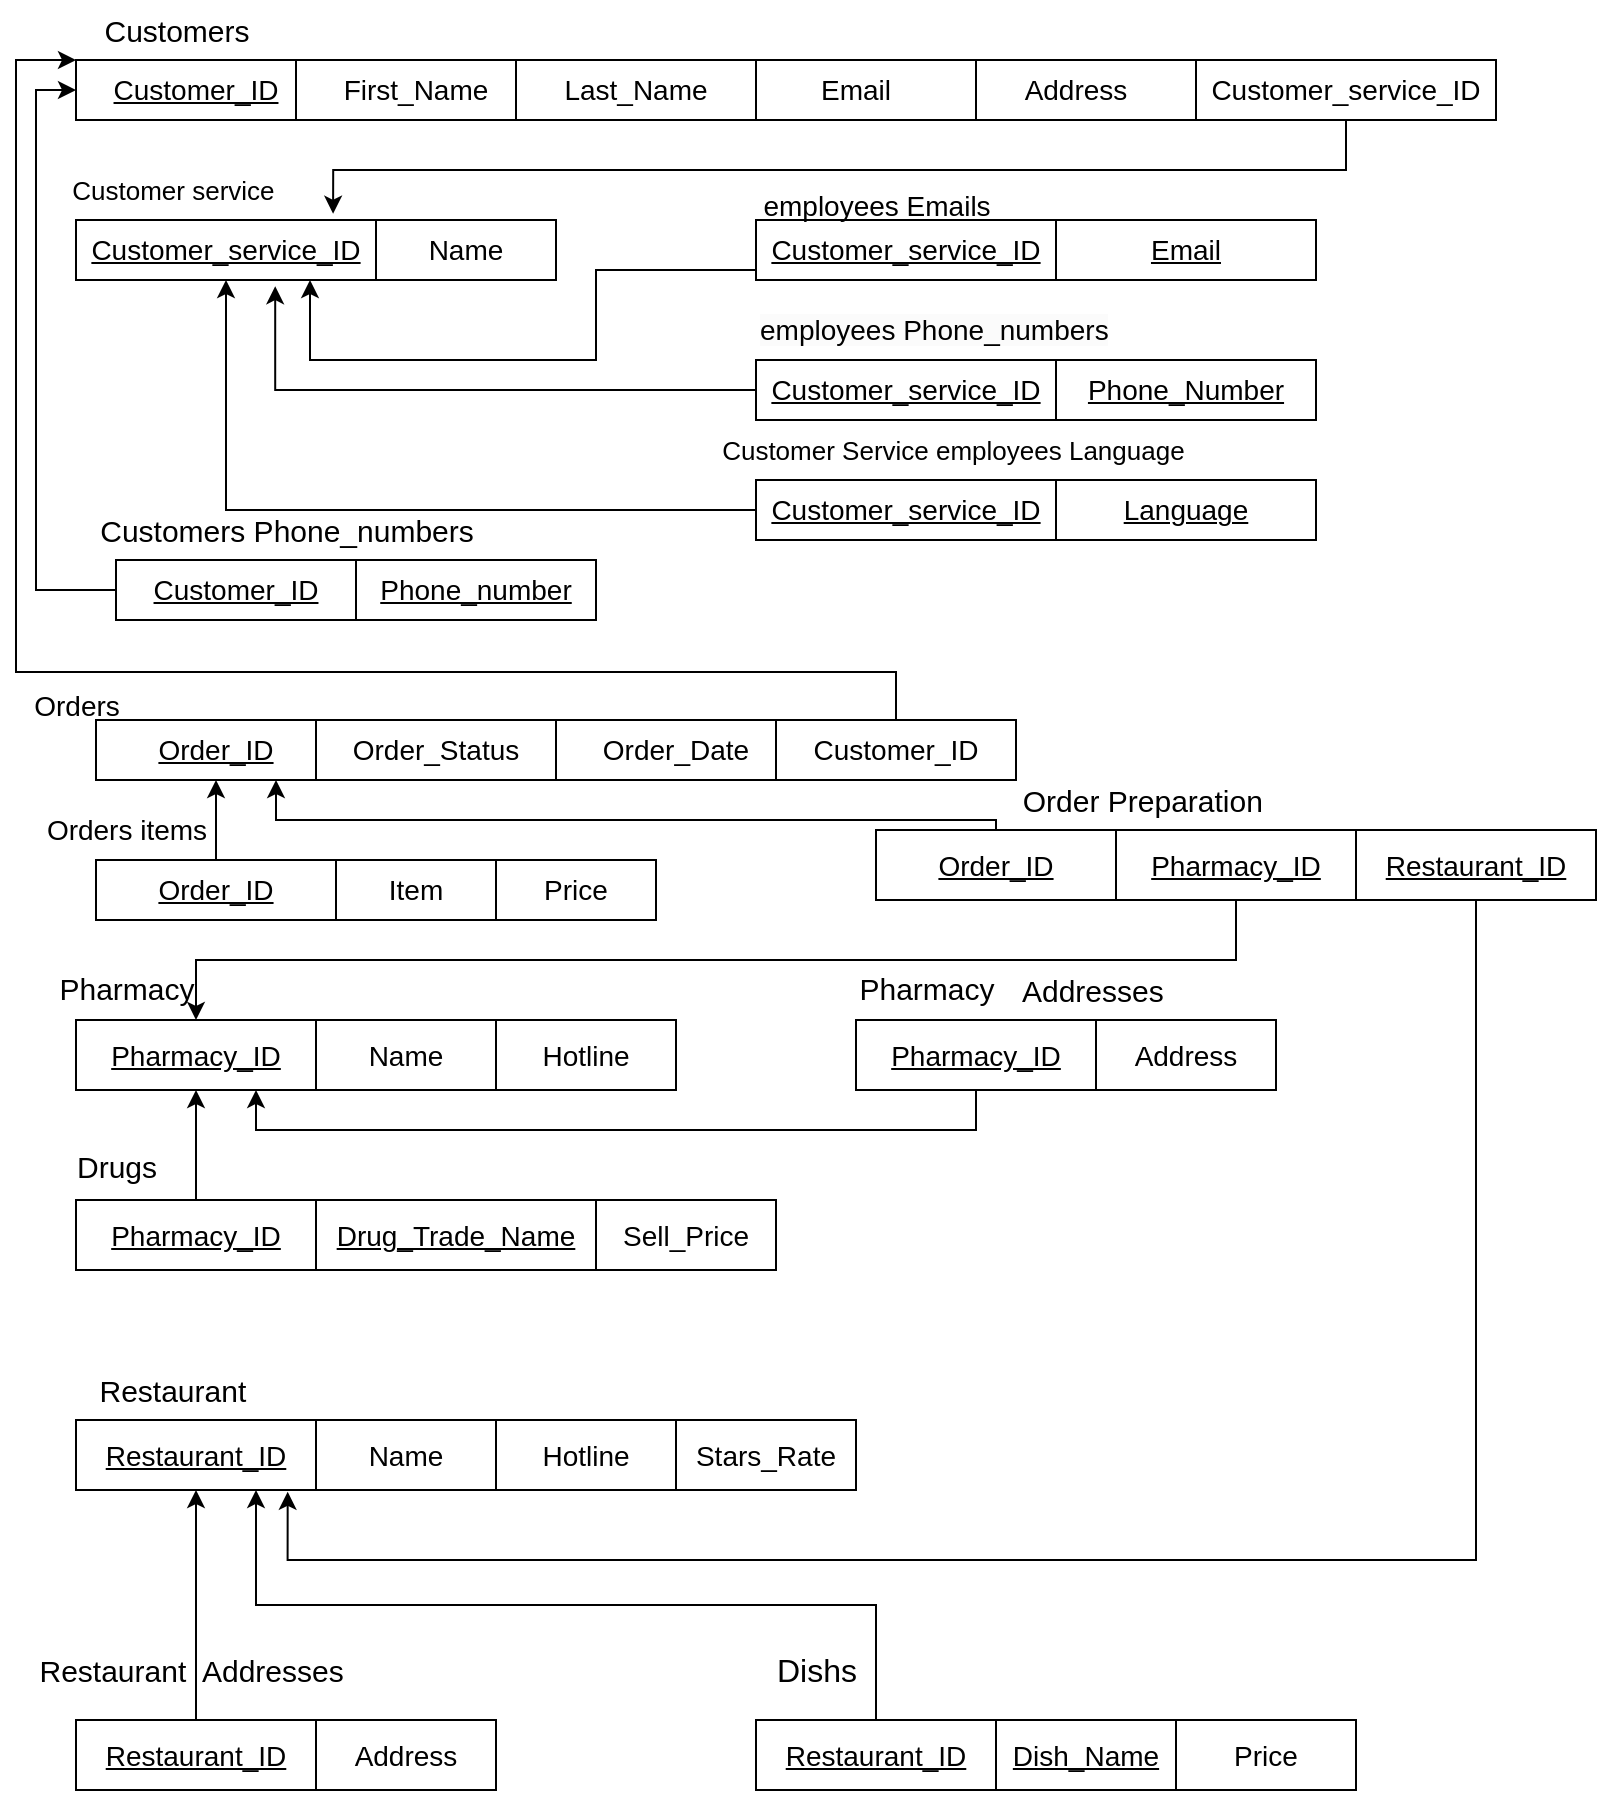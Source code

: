<mxfile version="22.1.3" type="device">
  <diagram name="Page-1" id="_fEqKa30JmQ6TdLn7bgj">
    <mxGraphModel dx="1310" dy="669" grid="1" gridSize="10" guides="1" tooltips="1" connect="1" arrows="1" fold="1" page="1" pageScale="1" pageWidth="827" pageHeight="1169" math="0" shadow="0">
      <root>
        <mxCell id="0" />
        <mxCell id="1" parent="0" />
        <mxCell id="rqSCRaX1qZzWZmFZ8lpy-1" value="&lt;u&gt;&lt;font style=&quot;font-size: 14px;&quot;&gt;Customer_ID&lt;/font&gt;&lt;/u&gt;" style="rounded=0;whiteSpace=wrap;html=1;" vertex="1" parent="1">
          <mxGeometry x="40" y="50" width="120" height="30" as="geometry" />
        </mxCell>
        <mxCell id="rqSCRaX1qZzWZmFZ8lpy-2" value="&lt;font style=&quot;font-size: 14px;&quot;&gt;First_Name&lt;/font&gt;" style="rounded=0;whiteSpace=wrap;html=1;" vertex="1" parent="1">
          <mxGeometry x="150" y="50" width="120" height="30" as="geometry" />
        </mxCell>
        <mxCell id="rqSCRaX1qZzWZmFZ8lpy-97" style="edgeStyle=orthogonalEdgeStyle;rounded=0;orthogonalLoop=1;jettySize=auto;html=1;exitX=0.5;exitY=1;exitDx=0;exitDy=0;entryX=0.857;entryY=-0.104;entryDx=0;entryDy=0;entryPerimeter=0;" edge="1" parent="1" source="rqSCRaX1qZzWZmFZ8lpy-3" target="rqSCRaX1qZzWZmFZ8lpy-10">
          <mxGeometry relative="1" as="geometry">
            <mxPoint x="674.895" y="100" as="targetPoint" />
          </mxGeometry>
        </mxCell>
        <mxCell id="rqSCRaX1qZzWZmFZ8lpy-3" value="&lt;font style=&quot;font-size: 14px;&quot;&gt;Customer_service_ID&lt;/font&gt;" style="rounded=0;whiteSpace=wrap;html=1;" vertex="1" parent="1">
          <mxGeometry x="600" y="50" width="150" height="30" as="geometry" />
        </mxCell>
        <mxCell id="rqSCRaX1qZzWZmFZ8lpy-4" value="&lt;font style=&quot;font-size: 14px;&quot;&gt;Address&lt;/font&gt;" style="rounded=0;whiteSpace=wrap;html=1;" vertex="1" parent="1">
          <mxGeometry x="480" y="50" width="120" height="30" as="geometry" />
        </mxCell>
        <mxCell id="rqSCRaX1qZzWZmFZ8lpy-5" value="&lt;font style=&quot;font-size: 14px;&quot;&gt;Email&lt;/font&gt;" style="rounded=0;whiteSpace=wrap;html=1;" vertex="1" parent="1">
          <mxGeometry x="370" y="50" width="120" height="30" as="geometry" />
        </mxCell>
        <mxCell id="rqSCRaX1qZzWZmFZ8lpy-6" value="&lt;font style=&quot;font-size: 14px;&quot;&gt;Last_Name&lt;/font&gt;" style="rounded=0;whiteSpace=wrap;html=1;" vertex="1" parent="1">
          <mxGeometry x="260" y="50" width="120" height="30" as="geometry" />
        </mxCell>
        <mxCell id="rqSCRaX1qZzWZmFZ8lpy-8" style="edgeStyle=orthogonalEdgeStyle;rounded=0;orthogonalLoop=1;jettySize=auto;html=1;exitX=0.5;exitY=1;exitDx=0;exitDy=0;" edge="1" parent="1" source="rqSCRaX1qZzWZmFZ8lpy-4" target="rqSCRaX1qZzWZmFZ8lpy-4">
          <mxGeometry relative="1" as="geometry" />
        </mxCell>
        <mxCell id="rqSCRaX1qZzWZmFZ8lpy-10" value="&lt;u&gt;&lt;font style=&quot;font-size: 14px;&quot;&gt;Customer_service_ID&lt;/font&gt;&lt;/u&gt;" style="rounded=0;whiteSpace=wrap;html=1;" vertex="1" parent="1">
          <mxGeometry x="40" y="130" width="150" height="30" as="geometry" />
        </mxCell>
        <mxCell id="rqSCRaX1qZzWZmFZ8lpy-11" value="&lt;font style=&quot;font-size: 14px;&quot;&gt;Name&lt;/font&gt;" style="rounded=0;whiteSpace=wrap;html=1;" vertex="1" parent="1">
          <mxGeometry x="190" y="130" width="90" height="30" as="geometry" />
        </mxCell>
        <mxCell id="rqSCRaX1qZzWZmFZ8lpy-21" style="edgeStyle=orthogonalEdgeStyle;rounded=0;orthogonalLoop=1;jettySize=auto;html=1;exitX=0;exitY=0.5;exitDx=0;exitDy=0;" edge="1" parent="1" source="rqSCRaX1qZzWZmFZ8lpy-13" target="rqSCRaX1qZzWZmFZ8lpy-10">
          <mxGeometry relative="1" as="geometry">
            <mxPoint x="157" y="180" as="targetPoint" />
            <Array as="points">
              <mxPoint x="300" y="155" />
              <mxPoint x="300" y="200" />
              <mxPoint x="157" y="200" />
            </Array>
          </mxGeometry>
        </mxCell>
        <mxCell id="rqSCRaX1qZzWZmFZ8lpy-13" value="&lt;u&gt;&lt;font style=&quot;font-size: 14px;&quot;&gt;Customer_service_ID&lt;/font&gt;&lt;/u&gt;" style="rounded=0;whiteSpace=wrap;html=1;" vertex="1" parent="1">
          <mxGeometry x="380" y="130" width="150" height="30" as="geometry" />
        </mxCell>
        <mxCell id="rqSCRaX1qZzWZmFZ8lpy-23" style="edgeStyle=orthogonalEdgeStyle;rounded=0;orthogonalLoop=1;jettySize=auto;html=1;entryX=0.5;entryY=1;entryDx=0;entryDy=0;" edge="1" parent="1" source="rqSCRaX1qZzWZmFZ8lpy-14" target="rqSCRaX1qZzWZmFZ8lpy-10">
          <mxGeometry relative="1" as="geometry">
            <mxPoint x="130.0" y="265.0" as="targetPoint" />
          </mxGeometry>
        </mxCell>
        <mxCell id="rqSCRaX1qZzWZmFZ8lpy-14" value="&lt;u&gt;&lt;font style=&quot;font-size: 14px;&quot;&gt;Customer_service_ID&lt;/font&gt;&lt;/u&gt;" style="rounded=0;whiteSpace=wrap;html=1;" vertex="1" parent="1">
          <mxGeometry x="380" y="260" width="150" height="30" as="geometry" />
        </mxCell>
        <mxCell id="rqSCRaX1qZzWZmFZ8lpy-22" style="edgeStyle=orthogonalEdgeStyle;rounded=0;orthogonalLoop=1;jettySize=auto;html=1;exitX=0;exitY=0.5;exitDx=0;exitDy=0;entryX=0.664;entryY=1.104;entryDx=0;entryDy=0;entryPerimeter=0;" edge="1" parent="1" source="rqSCRaX1qZzWZmFZ8lpy-17" target="rqSCRaX1qZzWZmFZ8lpy-10">
          <mxGeometry relative="1" as="geometry">
            <mxPoint x="140.0" y="205.421" as="targetPoint" />
          </mxGeometry>
        </mxCell>
        <mxCell id="rqSCRaX1qZzWZmFZ8lpy-17" value="&lt;u&gt;&lt;font style=&quot;font-size: 14px;&quot;&gt;Customer_service_ID&lt;/font&gt;&lt;/u&gt;" style="rounded=0;whiteSpace=wrap;html=1;" vertex="1" parent="1">
          <mxGeometry x="380" y="200" width="150" height="30" as="geometry" />
        </mxCell>
        <mxCell id="rqSCRaX1qZzWZmFZ8lpy-18" value="&lt;u&gt;&lt;font style=&quot;font-size: 14px;&quot;&gt;Email&lt;/font&gt;&lt;/u&gt;" style="rounded=0;whiteSpace=wrap;html=1;" vertex="1" parent="1">
          <mxGeometry x="530" y="130" width="130" height="30" as="geometry" />
        </mxCell>
        <mxCell id="rqSCRaX1qZzWZmFZ8lpy-19" value="&lt;u&gt;&lt;font style=&quot;font-size: 14px;&quot;&gt;Phone_Number&lt;/font&gt;&lt;/u&gt;" style="rounded=0;whiteSpace=wrap;html=1;" vertex="1" parent="1">
          <mxGeometry x="530" y="200" width="130" height="30" as="geometry" />
        </mxCell>
        <mxCell id="rqSCRaX1qZzWZmFZ8lpy-20" value="&lt;u&gt;&lt;font style=&quot;font-size: 14px;&quot;&gt;Language&lt;/font&gt;&lt;/u&gt;" style="rounded=0;whiteSpace=wrap;html=1;" vertex="1" parent="1">
          <mxGeometry x="530" y="260" width="130" height="30" as="geometry" />
        </mxCell>
        <mxCell id="rqSCRaX1qZzWZmFZ8lpy-26" style="edgeStyle=orthogonalEdgeStyle;rounded=0;orthogonalLoop=1;jettySize=auto;html=1;exitX=0;exitY=0.5;exitDx=0;exitDy=0;entryX=0;entryY=0.5;entryDx=0;entryDy=0;" edge="1" parent="1" source="rqSCRaX1qZzWZmFZ8lpy-24" target="rqSCRaX1qZzWZmFZ8lpy-1">
          <mxGeometry relative="1" as="geometry">
            <mxPoint x="30" y="70" as="targetPoint" />
          </mxGeometry>
        </mxCell>
        <mxCell id="rqSCRaX1qZzWZmFZ8lpy-24" value="&lt;u&gt;&lt;font style=&quot;font-size: 14px;&quot;&gt;Customer_ID&lt;/font&gt;&lt;/u&gt;" style="rounded=0;whiteSpace=wrap;html=1;" vertex="1" parent="1">
          <mxGeometry x="60" y="300" width="120" height="30" as="geometry" />
        </mxCell>
        <mxCell id="rqSCRaX1qZzWZmFZ8lpy-25" value="&lt;u&gt;&lt;font style=&quot;font-size: 14px;&quot;&gt;Phone_number&lt;/font&gt;&lt;/u&gt;" style="rounded=0;whiteSpace=wrap;html=1;" vertex="1" parent="1">
          <mxGeometry x="180" y="300" width="120" height="30" as="geometry" />
        </mxCell>
        <mxCell id="rqSCRaX1qZzWZmFZ8lpy-27" value="&lt;u&gt;&lt;font style=&quot;font-size: 14px;&quot;&gt;Order_ID&lt;/font&gt;&lt;/u&gt;" style="rounded=0;whiteSpace=wrap;html=1;" vertex="1" parent="1">
          <mxGeometry x="50" y="380" width="120" height="30" as="geometry" />
        </mxCell>
        <mxCell id="rqSCRaX1qZzWZmFZ8lpy-29" value="&lt;font style=&quot;font-size: 14px;&quot;&gt;Order_Status&lt;/font&gt;" style="rounded=0;whiteSpace=wrap;html=1;" vertex="1" parent="1">
          <mxGeometry x="160" y="380" width="120" height="30" as="geometry" />
        </mxCell>
        <mxCell id="rqSCRaX1qZzWZmFZ8lpy-30" value="&lt;font style=&quot;font-size: 14px;&quot;&gt;Order_Date&lt;/font&gt;" style="rounded=0;whiteSpace=wrap;html=1;" vertex="1" parent="1">
          <mxGeometry x="280" y="380" width="120" height="30" as="geometry" />
        </mxCell>
        <mxCell id="rqSCRaX1qZzWZmFZ8lpy-32" style="edgeStyle=orthogonalEdgeStyle;rounded=0;orthogonalLoop=1;jettySize=auto;html=1;exitX=0.5;exitY=0;exitDx=0;exitDy=0;entryX=0;entryY=0;entryDx=0;entryDy=0;" edge="1" parent="1" source="rqSCRaX1qZzWZmFZ8lpy-31" target="rqSCRaX1qZzWZmFZ8lpy-1">
          <mxGeometry relative="1" as="geometry">
            <mxPoint x="10" y="330" as="targetPoint" />
            <Array as="points">
              <mxPoint x="450" y="356" />
              <mxPoint x="10" y="356" />
              <mxPoint x="10" y="50" />
            </Array>
          </mxGeometry>
        </mxCell>
        <mxCell id="rqSCRaX1qZzWZmFZ8lpy-31" value="&lt;font style=&quot;font-size: 14px;&quot;&gt;Customer_ID&lt;/font&gt;" style="rounded=0;whiteSpace=wrap;html=1;" vertex="1" parent="1">
          <mxGeometry x="390" y="380" width="120" height="30" as="geometry" />
        </mxCell>
        <mxCell id="rqSCRaX1qZzWZmFZ8lpy-34" style="edgeStyle=orthogonalEdgeStyle;rounded=0;orthogonalLoop=1;jettySize=auto;html=1;exitX=0.5;exitY=0;exitDx=0;exitDy=0;entryX=0.5;entryY=1;entryDx=0;entryDy=0;" edge="1" parent="1" source="rqSCRaX1qZzWZmFZ8lpy-33" target="rqSCRaX1qZzWZmFZ8lpy-27">
          <mxGeometry relative="1" as="geometry" />
        </mxCell>
        <mxCell id="rqSCRaX1qZzWZmFZ8lpy-33" value="&lt;u&gt;&lt;font style=&quot;font-size: 14px;&quot;&gt;Order_ID&lt;/font&gt;&lt;/u&gt;" style="rounded=0;whiteSpace=wrap;html=1;" vertex="1" parent="1">
          <mxGeometry x="50" y="450" width="120" height="30" as="geometry" />
        </mxCell>
        <mxCell id="rqSCRaX1qZzWZmFZ8lpy-35" value="&lt;span style=&quot;font-size: 14px;&quot;&gt;Item&lt;/span&gt;" style="rounded=0;whiteSpace=wrap;html=1;" vertex="1" parent="1">
          <mxGeometry x="170" y="450" width="80" height="30" as="geometry" />
        </mxCell>
        <mxCell id="rqSCRaX1qZzWZmFZ8lpy-36" value="&lt;span style=&quot;font-size: 14px;&quot;&gt;Price&lt;/span&gt;" style="rounded=0;whiteSpace=wrap;html=1;" vertex="1" parent="1">
          <mxGeometry x="250" y="450" width="80" height="30" as="geometry" />
        </mxCell>
        <mxCell id="rqSCRaX1qZzWZmFZ8lpy-41" style="edgeStyle=orthogonalEdgeStyle;rounded=0;orthogonalLoop=1;jettySize=auto;html=1;exitX=0.5;exitY=0;exitDx=0;exitDy=0;entryX=0.75;entryY=1;entryDx=0;entryDy=0;" edge="1" parent="1" source="rqSCRaX1qZzWZmFZ8lpy-37" target="rqSCRaX1qZzWZmFZ8lpy-27">
          <mxGeometry relative="1" as="geometry">
            <mxPoint x="500.158" y="420" as="targetPoint" />
            <Array as="points">
              <mxPoint x="500" y="430" />
              <mxPoint x="140" y="430" />
            </Array>
          </mxGeometry>
        </mxCell>
        <mxCell id="rqSCRaX1qZzWZmFZ8lpy-37" value="&lt;u&gt;&lt;font style=&quot;font-size: 14px;&quot;&gt;Order_ID&lt;/font&gt;&lt;/u&gt;" style="rounded=0;whiteSpace=wrap;html=1;" vertex="1" parent="1">
          <mxGeometry x="440" y="435" width="120" height="35" as="geometry" />
        </mxCell>
        <mxCell id="rqSCRaX1qZzWZmFZ8lpy-78" style="edgeStyle=orthogonalEdgeStyle;rounded=0;orthogonalLoop=1;jettySize=auto;html=1;exitX=0.5;exitY=1;exitDx=0;exitDy=0;entryX=0.882;entryY=1.026;entryDx=0;entryDy=0;entryPerimeter=0;" edge="1" parent="1" source="rqSCRaX1qZzWZmFZ8lpy-38" target="rqSCRaX1qZzWZmFZ8lpy-53">
          <mxGeometry relative="1" as="geometry">
            <mxPoint x="140" y="800" as="targetPoint" />
            <Array as="points">
              <mxPoint x="740" y="800" />
              <mxPoint x="146" y="800" />
            </Array>
          </mxGeometry>
        </mxCell>
        <mxCell id="rqSCRaX1qZzWZmFZ8lpy-38" value="&lt;font style=&quot;font-size: 14px;&quot;&gt;&lt;u&gt;Restaurant_ID&lt;/u&gt;&lt;/font&gt;" style="rounded=0;whiteSpace=wrap;html=1;" vertex="1" parent="1">
          <mxGeometry x="680" y="435" width="120" height="35" as="geometry" />
        </mxCell>
        <mxCell id="rqSCRaX1qZzWZmFZ8lpy-43" style="edgeStyle=orthogonalEdgeStyle;rounded=0;orthogonalLoop=1;jettySize=auto;html=1;exitX=0.5;exitY=1;exitDx=0;exitDy=0;entryX=0.5;entryY=0;entryDx=0;entryDy=0;" edge="1" parent="1" source="rqSCRaX1qZzWZmFZ8lpy-39" target="rqSCRaX1qZzWZmFZ8lpy-42">
          <mxGeometry relative="1" as="geometry" />
        </mxCell>
        <mxCell id="rqSCRaX1qZzWZmFZ8lpy-39" value="&lt;font style=&quot;font-size: 14px;&quot;&gt;&lt;u&gt;Pharmacy_ID&lt;/u&gt;&lt;/font&gt;" style="rounded=0;whiteSpace=wrap;html=1;" vertex="1" parent="1">
          <mxGeometry x="560" y="435" width="120" height="35" as="geometry" />
        </mxCell>
        <mxCell id="rqSCRaX1qZzWZmFZ8lpy-42" value="&lt;font style=&quot;font-size: 14px;&quot;&gt;&lt;u&gt;Pharmacy_ID&lt;/u&gt;&lt;/font&gt;" style="rounded=0;whiteSpace=wrap;html=1;" vertex="1" parent="1">
          <mxGeometry x="40" y="530" width="120" height="35" as="geometry" />
        </mxCell>
        <mxCell id="rqSCRaX1qZzWZmFZ8lpy-45" value="&lt;span style=&quot;font-size: 14px;&quot;&gt;Name&lt;/span&gt;" style="rounded=0;whiteSpace=wrap;html=1;" vertex="1" parent="1">
          <mxGeometry x="160" y="530" width="90" height="35" as="geometry" />
        </mxCell>
        <mxCell id="rqSCRaX1qZzWZmFZ8lpy-48" value="&lt;span style=&quot;font-size: 14px;&quot;&gt;Hotline&lt;/span&gt;" style="rounded=0;whiteSpace=wrap;html=1;" vertex="1" parent="1">
          <mxGeometry x="250" y="530" width="90" height="35" as="geometry" />
        </mxCell>
        <mxCell id="rqSCRaX1qZzWZmFZ8lpy-51" style="edgeStyle=orthogonalEdgeStyle;rounded=0;orthogonalLoop=1;jettySize=auto;html=1;exitX=0.5;exitY=0;exitDx=0;exitDy=0;entryX=0.5;entryY=1;entryDx=0;entryDy=0;" edge="1" parent="1" source="rqSCRaX1qZzWZmFZ8lpy-49" target="rqSCRaX1qZzWZmFZ8lpy-42">
          <mxGeometry relative="1" as="geometry">
            <Array as="points">
              <mxPoint x="100" y="600" />
              <mxPoint x="100" y="600" />
            </Array>
          </mxGeometry>
        </mxCell>
        <mxCell id="rqSCRaX1qZzWZmFZ8lpy-49" value="&lt;font style=&quot;font-size: 14px;&quot;&gt;&lt;u&gt;Pharmacy_ID&lt;/u&gt;&lt;/font&gt;" style="rounded=0;whiteSpace=wrap;html=1;" vertex="1" parent="1">
          <mxGeometry x="40" y="620" width="120" height="35" as="geometry" />
        </mxCell>
        <mxCell id="rqSCRaX1qZzWZmFZ8lpy-50" value="&lt;span style=&quot;font-size: 14px;&quot;&gt;&lt;u&gt;Drug_Trade_Name&lt;/u&gt;&lt;/span&gt;" style="rounded=0;whiteSpace=wrap;html=1;" vertex="1" parent="1">
          <mxGeometry x="160" y="620" width="140" height="35" as="geometry" />
        </mxCell>
        <mxCell id="rqSCRaX1qZzWZmFZ8lpy-52" value="&lt;span style=&quot;font-size: 14px;&quot;&gt;Sell_Price&lt;/span&gt;" style="rounded=0;whiteSpace=wrap;html=1;" vertex="1" parent="1">
          <mxGeometry x="300" y="620" width="90" height="35" as="geometry" />
        </mxCell>
        <mxCell id="rqSCRaX1qZzWZmFZ8lpy-53" value="&lt;font style=&quot;font-size: 14px;&quot;&gt;&lt;u&gt;Restaurant_ID&lt;/u&gt;&lt;/font&gt;" style="rounded=0;whiteSpace=wrap;html=1;" vertex="1" parent="1">
          <mxGeometry x="40" y="730" width="120" height="35" as="geometry" />
        </mxCell>
        <mxCell id="rqSCRaX1qZzWZmFZ8lpy-56" value="&lt;span style=&quot;font-size: 14px;&quot;&gt;Name&lt;/span&gt;" style="rounded=0;whiteSpace=wrap;html=1;" vertex="1" parent="1">
          <mxGeometry x="160" y="730" width="90" height="35" as="geometry" />
        </mxCell>
        <mxCell id="rqSCRaX1qZzWZmFZ8lpy-57" value="&lt;span style=&quot;font-size: 14px;&quot;&gt;Hotline&lt;/span&gt;" style="rounded=0;whiteSpace=wrap;html=1;" vertex="1" parent="1">
          <mxGeometry x="250" y="730" width="90" height="35" as="geometry" />
        </mxCell>
        <mxCell id="rqSCRaX1qZzWZmFZ8lpy-58" value="&lt;span style=&quot;font-size: 14px;&quot;&gt;Stars_Rate&lt;/span&gt;" style="rounded=0;whiteSpace=wrap;html=1;" vertex="1" parent="1">
          <mxGeometry x="340" y="730" width="90" height="35" as="geometry" />
        </mxCell>
        <mxCell id="rqSCRaX1qZzWZmFZ8lpy-68" style="edgeStyle=orthogonalEdgeStyle;rounded=0;orthogonalLoop=1;jettySize=auto;html=1;exitX=0.5;exitY=0;exitDx=0;exitDy=0;entryX=0.5;entryY=1;entryDx=0;entryDy=0;" edge="1" parent="1" source="rqSCRaX1qZzWZmFZ8lpy-59" target="rqSCRaX1qZzWZmFZ8lpy-53">
          <mxGeometry relative="1" as="geometry" />
        </mxCell>
        <mxCell id="rqSCRaX1qZzWZmFZ8lpy-59" value="&lt;font style=&quot;font-size: 14px;&quot;&gt;&lt;u&gt;Restaurant_ID&lt;/u&gt;&lt;/font&gt;" style="rounded=0;whiteSpace=wrap;html=1;" vertex="1" parent="1">
          <mxGeometry x="40" y="880" width="120" height="35" as="geometry" />
        </mxCell>
        <mxCell id="rqSCRaX1qZzWZmFZ8lpy-72" style="edgeStyle=orthogonalEdgeStyle;rounded=0;orthogonalLoop=1;jettySize=auto;html=1;exitX=0.5;exitY=0;exitDx=0;exitDy=0;entryX=0.75;entryY=1;entryDx=0;entryDy=0;" edge="1" parent="1" source="rqSCRaX1qZzWZmFZ8lpy-61" target="rqSCRaX1qZzWZmFZ8lpy-53">
          <mxGeometry relative="1" as="geometry">
            <mxPoint x="449.632" y="760" as="targetPoint" />
          </mxGeometry>
        </mxCell>
        <mxCell id="rqSCRaX1qZzWZmFZ8lpy-61" value="&lt;font style=&quot;font-size: 14px;&quot;&gt;&lt;u&gt;Restaurant_ID&lt;/u&gt;&lt;/font&gt;" style="rounded=0;whiteSpace=wrap;html=1;" vertex="1" parent="1">
          <mxGeometry x="380" y="880" width="120" height="35" as="geometry" />
        </mxCell>
        <mxCell id="rqSCRaX1qZzWZmFZ8lpy-62" value="&lt;span style=&quot;font-size: 14px;&quot;&gt;Address&lt;/span&gt;" style="rounded=0;whiteSpace=wrap;html=1;" vertex="1" parent="1">
          <mxGeometry x="160" y="880" width="90" height="35" as="geometry" />
        </mxCell>
        <mxCell id="rqSCRaX1qZzWZmFZ8lpy-64" value="&lt;span style=&quot;font-size: 14px;&quot;&gt;Address&lt;/span&gt;" style="rounded=0;whiteSpace=wrap;html=1;" vertex="1" parent="1">
          <mxGeometry x="550" y="530" width="90" height="35" as="geometry" />
        </mxCell>
        <mxCell id="rqSCRaX1qZzWZmFZ8lpy-67" style="edgeStyle=orthogonalEdgeStyle;rounded=0;orthogonalLoop=1;jettySize=auto;html=1;exitX=0.5;exitY=1;exitDx=0;exitDy=0;entryX=0.75;entryY=1;entryDx=0;entryDy=0;" edge="1" parent="1" source="rqSCRaX1qZzWZmFZ8lpy-65" target="rqSCRaX1qZzWZmFZ8lpy-42">
          <mxGeometry relative="1" as="geometry">
            <mxPoint x="450" y="610" as="targetPoint" />
          </mxGeometry>
        </mxCell>
        <mxCell id="rqSCRaX1qZzWZmFZ8lpy-65" value="&lt;font style=&quot;font-size: 14px;&quot;&gt;&lt;u&gt;Pharmacy_ID&lt;/u&gt;&lt;/font&gt;" style="rounded=0;whiteSpace=wrap;html=1;" vertex="1" parent="1">
          <mxGeometry x="430" y="530" width="120" height="35" as="geometry" />
        </mxCell>
        <mxCell id="rqSCRaX1qZzWZmFZ8lpy-69" value="&lt;span style=&quot;font-size: 14px;&quot;&gt;&lt;u&gt;Dish_Name&lt;/u&gt;&lt;/span&gt;" style="rounded=0;whiteSpace=wrap;html=1;" vertex="1" parent="1">
          <mxGeometry x="500" y="880" width="90" height="35" as="geometry" />
        </mxCell>
        <mxCell id="rqSCRaX1qZzWZmFZ8lpy-70" value="&lt;span style=&quot;font-size: 14px;&quot;&gt;Price&lt;/span&gt;" style="rounded=0;whiteSpace=wrap;html=1;" vertex="1" parent="1">
          <mxGeometry x="590" y="880" width="90" height="35" as="geometry" />
        </mxCell>
        <mxCell id="rqSCRaX1qZzWZmFZ8lpy-73" value="&lt;font style=&quot;font-size: 16px;&quot;&gt;Dishs&lt;/font&gt;" style="text;html=1;align=center;verticalAlign=middle;resizable=0;points=[];autosize=1;strokeColor=none;fillColor=none;" vertex="1" parent="1">
          <mxGeometry x="380" y="840" width="60" height="30" as="geometry" />
        </mxCell>
        <mxCell id="rqSCRaX1qZzWZmFZ8lpy-74" value="&lt;span style=&quot;font-size: 15px;&quot;&gt;Addresses&amp;nbsp;&lt;/span&gt;" style="text;html=1;align=center;verticalAlign=middle;resizable=0;points=[];autosize=1;strokeColor=none;fillColor=none;" vertex="1" parent="1">
          <mxGeometry x="90" y="840" width="100" height="30" as="geometry" />
        </mxCell>
        <mxCell id="rqSCRaX1qZzWZmFZ8lpy-75" value="&lt;font style=&quot;font-size: 15px;&quot;&gt;Restaurant&amp;nbsp;&lt;/font&gt;" style="text;html=1;align=center;verticalAlign=middle;resizable=0;points=[];autosize=1;strokeColor=none;fillColor=none;" vertex="1" parent="1">
          <mxGeometry x="40" y="700" width="100" height="30" as="geometry" />
        </mxCell>
        <mxCell id="rqSCRaX1qZzWZmFZ8lpy-79" value="&lt;font style=&quot;font-size: 15px;&quot;&gt;&lt;br&gt;Pharmacy&lt;/font&gt;" style="text;html=1;align=center;verticalAlign=middle;resizable=0;points=[];autosize=1;strokeColor=none;fillColor=none;" vertex="1" parent="1">
          <mxGeometry x="20" y="480" width="90" height="50" as="geometry" />
        </mxCell>
        <mxCell id="rqSCRaX1qZzWZmFZ8lpy-80" value="&lt;font style=&quot;font-size: 15px;&quot;&gt;Drugs&lt;/font&gt;" style="text;html=1;align=center;verticalAlign=middle;resizable=0;points=[];autosize=1;strokeColor=none;fillColor=none;" vertex="1" parent="1">
          <mxGeometry x="30" y="588" width="60" height="30" as="geometry" />
        </mxCell>
        <mxCell id="rqSCRaX1qZzWZmFZ8lpy-81" value="&lt;font style=&quot;font-size: 15px;&quot;&gt;Restaurant&amp;nbsp;&lt;/font&gt;" style="text;html=1;align=center;verticalAlign=middle;resizable=0;points=[];autosize=1;strokeColor=none;fillColor=none;" vertex="1" parent="1">
          <mxGeometry x="10" y="840" width="100" height="30" as="geometry" />
        </mxCell>
        <mxCell id="rqSCRaX1qZzWZmFZ8lpy-82" value="&lt;font style=&quot;font-size: 15px;&quot;&gt;&lt;br&gt;Pharmacy&lt;/font&gt;" style="text;html=1;align=center;verticalAlign=middle;resizable=0;points=[];autosize=1;strokeColor=none;fillColor=none;" vertex="1" parent="1">
          <mxGeometry x="420" y="480" width="90" height="50" as="geometry" />
        </mxCell>
        <mxCell id="rqSCRaX1qZzWZmFZ8lpy-83" value="&lt;span style=&quot;font-size: 15px;&quot;&gt;Addresses&amp;nbsp;&lt;/span&gt;" style="text;html=1;align=center;verticalAlign=middle;resizable=0;points=[];autosize=1;strokeColor=none;fillColor=none;" vertex="1" parent="1">
          <mxGeometry x="500" y="500" width="100" height="30" as="geometry" />
        </mxCell>
        <mxCell id="rqSCRaX1qZzWZmFZ8lpy-84" value="&lt;font style=&quot;font-size: 15px;&quot;&gt;Order Preparation&amp;nbsp;&lt;/font&gt;" style="text;html=1;align=center;verticalAlign=middle;resizable=0;points=[];autosize=1;strokeColor=none;fillColor=none;" vertex="1" parent="1">
          <mxGeometry x="500" y="405" width="150" height="30" as="geometry" />
        </mxCell>
        <mxCell id="rqSCRaX1qZzWZmFZ8lpy-85" value="&lt;font style=&quot;font-size: 14px;&quot;&gt;Orders items&lt;/font&gt;" style="text;html=1;align=center;verticalAlign=middle;resizable=0;points=[];autosize=1;strokeColor=none;fillColor=none;" vertex="1" parent="1">
          <mxGeometry x="15" y="420" width="100" height="30" as="geometry" />
        </mxCell>
        <mxCell id="rqSCRaX1qZzWZmFZ8lpy-87" value="&lt;font style=&quot;font-size: 14px;&quot;&gt;Orders&lt;/font&gt;" style="text;html=1;align=center;verticalAlign=middle;resizable=0;points=[];autosize=1;strokeColor=none;fillColor=none;" vertex="1" parent="1">
          <mxGeometry x="5" y="358" width="70" height="30" as="geometry" />
        </mxCell>
        <mxCell id="rqSCRaX1qZzWZmFZ8lpy-88" value="&lt;font style=&quot;font-size: 15px;&quot;&gt;Customers Phone_numbers&lt;/font&gt;" style="text;html=1;align=center;verticalAlign=middle;resizable=0;points=[];autosize=1;strokeColor=none;fillColor=none;" vertex="1" parent="1">
          <mxGeometry x="40" y="270" width="210" height="30" as="geometry" />
        </mxCell>
        <mxCell id="rqSCRaX1qZzWZmFZ8lpy-89" value="&lt;font style=&quot;font-size: 13px;&quot;&gt;Customer Service employees Language&amp;nbsp;&lt;/font&gt;" style="text;html=1;align=center;verticalAlign=middle;resizable=0;points=[];autosize=1;strokeColor=none;fillColor=none;" vertex="1" parent="1">
          <mxGeometry x="350" y="230" width="260" height="30" as="geometry" />
        </mxCell>
        <mxCell id="rqSCRaX1qZzWZmFZ8lpy-91" value="&lt;span style=&quot;color: rgb(0, 0, 0); font-family: Helvetica; font-size: 14px; font-style: normal; font-variant-ligatures: normal; font-variant-caps: normal; font-weight: 400; letter-spacing: normal; orphans: 2; text-align: center; text-indent: 0px; text-transform: none; widows: 2; word-spacing: 0px; -webkit-text-stroke-width: 0px; background-color: rgb(251, 251, 251); text-decoration-thickness: initial; text-decoration-style: initial; text-decoration-color: initial; float: none; display: inline !important;&quot;&gt;employees Phone_numbers&lt;/span&gt;" style="text;whiteSpace=wrap;html=1;" vertex="1" parent="1">
          <mxGeometry x="380" y="170" width="290" height="40" as="geometry" />
        </mxCell>
        <mxCell id="rqSCRaX1qZzWZmFZ8lpy-93" value="&lt;font style=&quot;font-size: 14px;&quot;&gt;employees Emails&lt;/font&gt;" style="text;html=1;align=center;verticalAlign=middle;resizable=0;points=[];autosize=1;strokeColor=none;fillColor=none;" vertex="1" parent="1">
          <mxGeometry x="370" y="108" width="140" height="30" as="geometry" />
        </mxCell>
        <mxCell id="rqSCRaX1qZzWZmFZ8lpy-94" value="&lt;font style=&quot;font-size: 15px;&quot;&gt;Customers&lt;/font&gt;" style="text;html=1;align=center;verticalAlign=middle;resizable=0;points=[];autosize=1;strokeColor=none;fillColor=none;" vertex="1" parent="1">
          <mxGeometry x="40" y="20" width="100" height="30" as="geometry" />
        </mxCell>
        <mxCell id="rqSCRaX1qZzWZmFZ8lpy-96" value="&lt;font style=&quot;font-size: 13px;&quot;&gt;Customer service&amp;nbsp;&lt;/font&gt;" style="text;html=1;align=center;verticalAlign=middle;resizable=0;points=[];autosize=1;strokeColor=none;fillColor=none;" vertex="1" parent="1">
          <mxGeometry x="25" y="100" width="130" height="30" as="geometry" />
        </mxCell>
      </root>
    </mxGraphModel>
  </diagram>
</mxfile>
